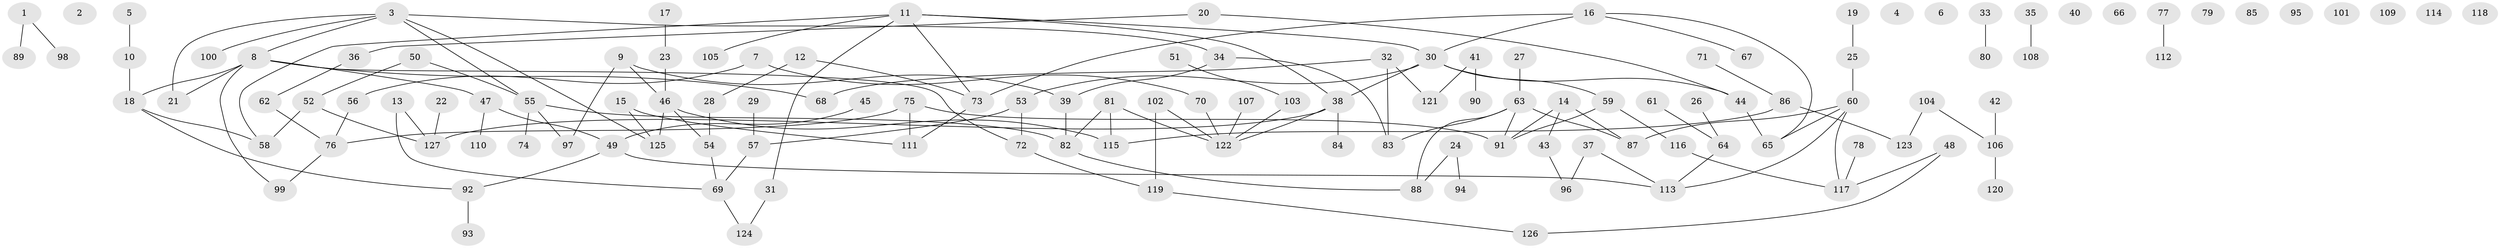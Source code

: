 // Generated by graph-tools (version 1.1) at 2025/49/03/09/25 03:49:07]
// undirected, 127 vertices, 142 edges
graph export_dot {
graph [start="1"]
  node [color=gray90,style=filled];
  1;
  2;
  3;
  4;
  5;
  6;
  7;
  8;
  9;
  10;
  11;
  12;
  13;
  14;
  15;
  16;
  17;
  18;
  19;
  20;
  21;
  22;
  23;
  24;
  25;
  26;
  27;
  28;
  29;
  30;
  31;
  32;
  33;
  34;
  35;
  36;
  37;
  38;
  39;
  40;
  41;
  42;
  43;
  44;
  45;
  46;
  47;
  48;
  49;
  50;
  51;
  52;
  53;
  54;
  55;
  56;
  57;
  58;
  59;
  60;
  61;
  62;
  63;
  64;
  65;
  66;
  67;
  68;
  69;
  70;
  71;
  72;
  73;
  74;
  75;
  76;
  77;
  78;
  79;
  80;
  81;
  82;
  83;
  84;
  85;
  86;
  87;
  88;
  89;
  90;
  91;
  92;
  93;
  94;
  95;
  96;
  97;
  98;
  99;
  100;
  101;
  102;
  103;
  104;
  105;
  106;
  107;
  108;
  109;
  110;
  111;
  112;
  113;
  114;
  115;
  116;
  117;
  118;
  119;
  120;
  121;
  122;
  123;
  124;
  125;
  126;
  127;
  1 -- 89;
  1 -- 98;
  3 -- 8;
  3 -- 21;
  3 -- 34;
  3 -- 55;
  3 -- 100;
  3 -- 125;
  5 -- 10;
  7 -- 56;
  7 -- 70;
  8 -- 18;
  8 -- 21;
  8 -- 47;
  8 -- 68;
  8 -- 72;
  8 -- 99;
  9 -- 39;
  9 -- 46;
  9 -- 97;
  10 -- 18;
  11 -- 30;
  11 -- 31;
  11 -- 38;
  11 -- 58;
  11 -- 73;
  11 -- 105;
  12 -- 28;
  12 -- 73;
  13 -- 69;
  13 -- 127;
  14 -- 43;
  14 -- 87;
  14 -- 91;
  15 -- 111;
  15 -- 125;
  16 -- 30;
  16 -- 65;
  16 -- 67;
  16 -- 73;
  17 -- 23;
  18 -- 58;
  18 -- 92;
  19 -- 25;
  20 -- 36;
  20 -- 44;
  22 -- 127;
  23 -- 46;
  24 -- 88;
  24 -- 94;
  25 -- 60;
  26 -- 64;
  27 -- 63;
  28 -- 54;
  29 -- 57;
  30 -- 38;
  30 -- 44;
  30 -- 53;
  30 -- 59;
  31 -- 124;
  32 -- 68;
  32 -- 83;
  32 -- 121;
  33 -- 80;
  34 -- 39;
  34 -- 83;
  35 -- 108;
  36 -- 62;
  37 -- 96;
  37 -- 113;
  38 -- 84;
  38 -- 122;
  38 -- 127;
  39 -- 82;
  41 -- 90;
  41 -- 121;
  42 -- 106;
  43 -- 96;
  44 -- 65;
  45 -- 49;
  46 -- 54;
  46 -- 115;
  46 -- 125;
  47 -- 49;
  47 -- 110;
  48 -- 117;
  48 -- 126;
  49 -- 92;
  49 -- 113;
  50 -- 52;
  50 -- 55;
  51 -- 103;
  52 -- 58;
  52 -- 127;
  53 -- 57;
  53 -- 72;
  54 -- 69;
  55 -- 74;
  55 -- 82;
  55 -- 97;
  56 -- 76;
  57 -- 69;
  59 -- 91;
  59 -- 116;
  60 -- 65;
  60 -- 87;
  60 -- 113;
  60 -- 117;
  61 -- 64;
  62 -- 76;
  63 -- 83;
  63 -- 87;
  63 -- 88;
  63 -- 91;
  64 -- 113;
  69 -- 124;
  70 -- 122;
  71 -- 86;
  72 -- 119;
  73 -- 111;
  75 -- 76;
  75 -- 91;
  75 -- 111;
  76 -- 99;
  77 -- 112;
  78 -- 117;
  81 -- 82;
  81 -- 115;
  81 -- 122;
  82 -- 88;
  86 -- 115;
  86 -- 123;
  92 -- 93;
  102 -- 119;
  102 -- 122;
  103 -- 122;
  104 -- 106;
  104 -- 123;
  106 -- 120;
  107 -- 122;
  116 -- 117;
  119 -- 126;
}

